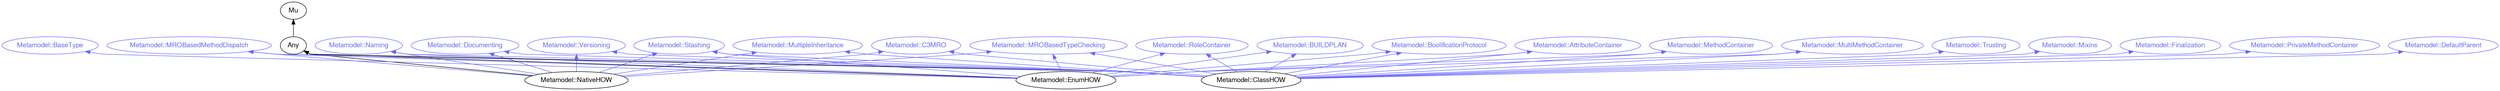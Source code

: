 digraph "perl6-type-graph" {
    rankdir=BT;
    splines=polyline;
    overlap=false; 
    // Types
    "Metamodel::MROBasedMethodDispatch" [color="#6666FF", fontcolor="#6666FF", href="/type/Metamodel::MROBasedMethodDispatch", fontname="FreeSans"];
    "Mu" [color="#000000", fontcolor="#000000", href="/type/Mu", fontname="FreeSans"];
    "Any" [color="#000000", fontcolor="#000000", href="/type/Any", fontname="FreeSans"];
    "Metamodel::Naming" [color="#6666FF", fontcolor="#6666FF", href="/type/Metamodel::Naming", fontname="FreeSans"];
    "Metamodel::Documenting" [color="#6666FF", fontcolor="#6666FF", href="/type/Metamodel::Documenting", fontname="FreeSans"];
    "Metamodel::Versioning" [color="#6666FF", fontcolor="#6666FF", href="/type/Metamodel::Versioning", fontname="FreeSans"];
    "Metamodel::Stashing" [color="#6666FF", fontcolor="#6666FF", href="/type/Metamodel::Stashing", fontname="FreeSans"];
    "Metamodel::MultipleInheritance" [color="#6666FF", fontcolor="#6666FF", href="/type/Metamodel::MultipleInheritance", fontname="FreeSans"];
    "Metamodel::C3MRO" [color="#6666FF", fontcolor="#6666FF", href="/type/Metamodel::C3MRO", fontname="FreeSans"];
    "Metamodel::MROBasedTypeChecking" [color="#6666FF", fontcolor="#6666FF", href="/type/Metamodel::MROBasedTypeChecking", fontname="FreeSans"];
    "Metamodel::NativeHOW" [color="#000000", fontcolor="#000000", href="/type/Metamodel::NativeHOW", fontname="FreeSans"];
    "Metamodel::AttributeContainer" [color="#6666FF", fontcolor="#6666FF", href="/type/Metamodel::AttributeContainer", fontname="FreeSans"];
    "Metamodel::MethodContainer" [color="#6666FF", fontcolor="#6666FF", href="/type/Metamodel::MethodContainer", fontname="FreeSans"];
    "Metamodel::MultiMethodContainer" [color="#6666FF", fontcolor="#6666FF", href="/type/Metamodel::MultiMethodContainer", fontname="FreeSans"];
    "Metamodel::RoleContainer" [color="#6666FF", fontcolor="#6666FF", href="/type/Metamodel::RoleContainer", fontname="FreeSans"];
    "Metamodel::BaseType" [color="#6666FF", fontcolor="#6666FF", href="/type/Metamodel::BaseType", fontname="FreeSans"];
    "Metamodel::BUILDPLAN" [color="#6666FF", fontcolor="#6666FF", href="/type/Metamodel::BUILDPLAN", fontname="FreeSans"];
    "Metamodel::BoolificationProtocol" [color="#6666FF", fontcolor="#6666FF", href="/type/Metamodel::BoolificationProtocol", fontname="FreeSans"];
    "Metamodel::EnumHOW" [color="#000000", fontcolor="#000000", href="/type/Metamodel::EnumHOW", fontname="FreeSans"];
    "Metamodel::Finalization" [color="#6666FF", fontcolor="#6666FF", href="/type/Metamodel::Finalization", fontname="FreeSans"];
    "Metamodel::PrivateMethodContainer" [color="#6666FF", fontcolor="#6666FF", href="/type/Metamodel::PrivateMethodContainer", fontname="FreeSans"];
    "Metamodel::DefaultParent" [color="#6666FF", fontcolor="#6666FF", href="/type/Metamodel::DefaultParent", fontname="FreeSans"];
    "Metamodel::Trusting" [color="#6666FF", fontcolor="#6666FF", href="/type/Metamodel::Trusting", fontname="FreeSans"];
    "Metamodel::Mixins" [color="#6666FF", fontcolor="#6666FF", href="/type/Metamodel::Mixins", fontname="FreeSans"];
    "Metamodel::ClassHOW" [color="#000000", fontcolor="#000000", href="/type/Metamodel::ClassHOW", fontname="FreeSans"];

    // Superclasses
    "Any" -> "Mu" [color="#000000"];
    "Metamodel::NativeHOW" -> "Any" [color="#000000"];
    "Metamodel::EnumHOW" -> "Any" [color="#000000"];
    "Metamodel::ClassHOW" -> "Any" [color="#000000"];

    // Roles
    "Metamodel::NativeHOW" -> "Metamodel::Naming" [color="#6666FF"];
    "Metamodel::NativeHOW" -> "Metamodel::Documenting" [color="#6666FF"];
    "Metamodel::NativeHOW" -> "Metamodel::Versioning" [color="#6666FF"];
    "Metamodel::NativeHOW" -> "Metamodel::Stashing" [color="#6666FF"];
    "Metamodel::NativeHOW" -> "Metamodel::MultipleInheritance" [color="#6666FF"];
    "Metamodel::NativeHOW" -> "Metamodel::C3MRO" [color="#6666FF"];
    "Metamodel::NativeHOW" -> "Metamodel::MROBasedMethodDispatch" [color="#6666FF"];
    "Metamodel::NativeHOW" -> "Metamodel::MROBasedTypeChecking" [color="#6666FF"];
    "Metamodel::EnumHOW" -> "Metamodel::Naming" [color="#6666FF"];
    "Metamodel::EnumHOW" -> "Metamodel::Stashing" [color="#6666FF"];
    "Metamodel::EnumHOW" -> "Metamodel::AttributeContainer" [color="#6666FF"];
    "Metamodel::EnumHOW" -> "Metamodel::MethodContainer" [color="#6666FF"];
    "Metamodel::EnumHOW" -> "Metamodel::MultiMethodContainer" [color="#6666FF"];
    "Metamodel::EnumHOW" -> "Metamodel::RoleContainer" [color="#6666FF"];
    "Metamodel::EnumHOW" -> "Metamodel::BaseType" [color="#6666FF"];
    "Metamodel::EnumHOW" -> "Metamodel::MROBasedMethodDispatch" [color="#6666FF"];
    "Metamodel::EnumHOW" -> "Metamodel::MROBasedTypeChecking" [color="#6666FF"];
    "Metamodel::EnumHOW" -> "Metamodel::BUILDPLAN" [color="#6666FF"];
    "Metamodel::EnumHOW" -> "Metamodel::BoolificationProtocol" [color="#6666FF"];
    "Metamodel::ClassHOW" -> "Metamodel::Naming" [color="#6666FF"];
    "Metamodel::ClassHOW" -> "Metamodel::Documenting" [color="#6666FF"];
    "Metamodel::ClassHOW" -> "Metamodel::Versioning" [color="#6666FF"];
    "Metamodel::ClassHOW" -> "Metamodel::Stashing" [color="#6666FF"];
    "Metamodel::ClassHOW" -> "Metamodel::AttributeContainer" [color="#6666FF"];
    "Metamodel::ClassHOW" -> "Metamodel::Finalization" [color="#6666FF"];
    "Metamodel::ClassHOW" -> "Metamodel::MethodContainer" [color="#6666FF"];
    "Metamodel::ClassHOW" -> "Metamodel::PrivateMethodContainer" [color="#6666FF"];
    "Metamodel::ClassHOW" -> "Metamodel::MultiMethodContainer" [color="#6666FF"];
    "Metamodel::ClassHOW" -> "Metamodel::RoleContainer" [color="#6666FF"];
    "Metamodel::ClassHOW" -> "Metamodel::MultipleInheritance" [color="#6666FF"];
    "Metamodel::ClassHOW" -> "Metamodel::DefaultParent" [color="#6666FF"];
    "Metamodel::ClassHOW" -> "Metamodel::C3MRO" [color="#6666FF"];
    "Metamodel::ClassHOW" -> "Metamodel::MROBasedMethodDispatch" [color="#6666FF"];
    "Metamodel::ClassHOW" -> "Metamodel::MROBasedTypeChecking" [color="#6666FF"];
    "Metamodel::ClassHOW" -> "Metamodel::Trusting" [color="#6666FF"];
    "Metamodel::ClassHOW" -> "Metamodel::BUILDPLAN" [color="#6666FF"];
    "Metamodel::ClassHOW" -> "Metamodel::Mixins" [color="#6666FF"];
    "Metamodel::ClassHOW" -> "Metamodel::BoolificationProtocol" [color="#6666FF"];
}
